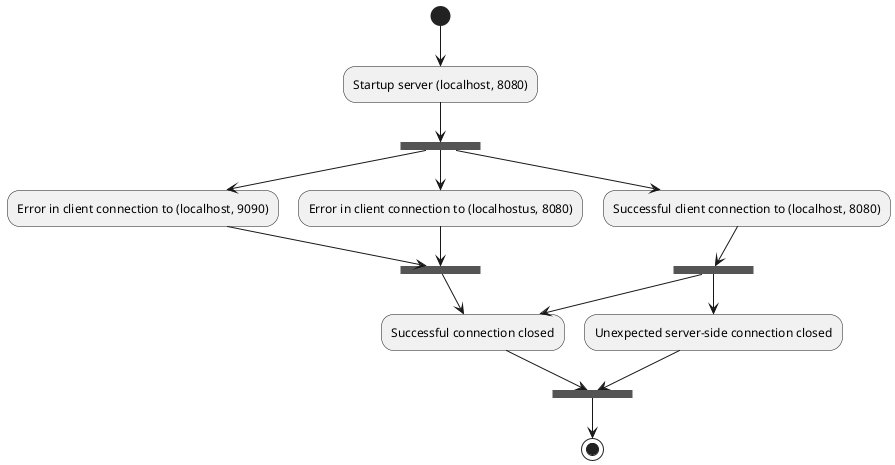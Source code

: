 @startuml
(*) --> "Startup server (localhost, 8080)" as u3
--> ===B2===
===B2=== --> "Error in client connection to (localhost, 9090)" as u4
===B2=== --> "Error in client connection to (localhostus, 8080)" as u5
===B2=== --> "Successful client connection to (localhost, 8080)" as u6
u4 --> ===B3===
u5 --> ===B3===
u6 --> ===B4===
===B3=== --> "Successful connection closed" as u7
===B4=== --> "Successful connection closed" as u7
===B4=== --> "Unexpected server-side connection closed" as u8
u7 -down-> ===B5===
u8 -down-> ===B5===
===B5=== -down-> (*)

@enduml
